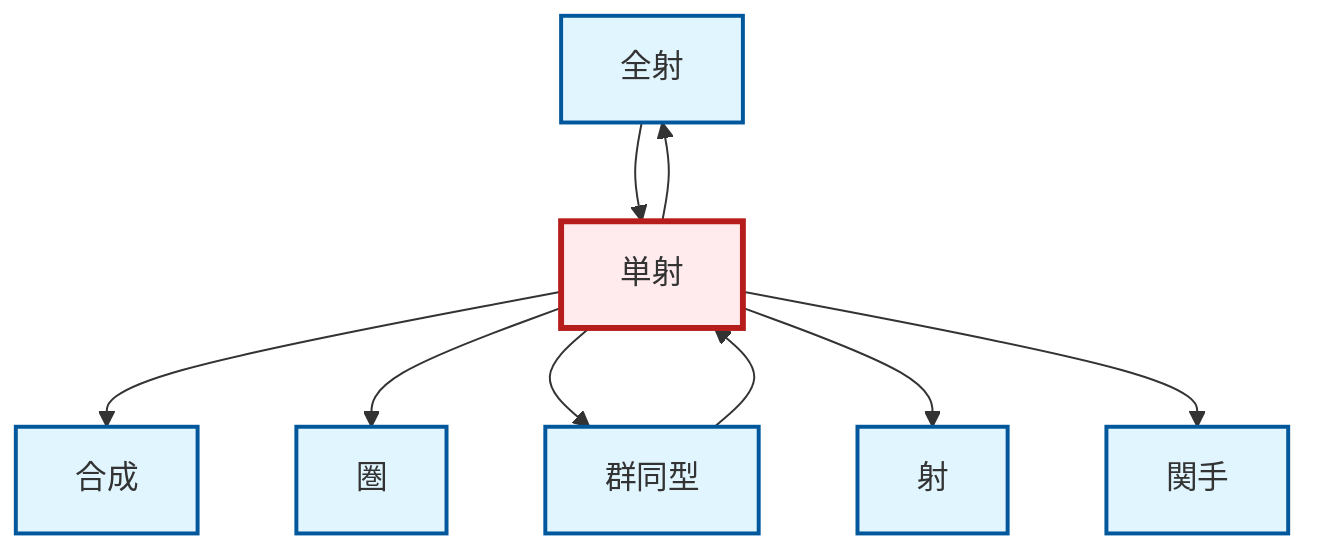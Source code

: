 graph TD
    classDef definition fill:#e1f5fe,stroke:#01579b,stroke-width:2px
    classDef theorem fill:#f3e5f5,stroke:#4a148c,stroke-width:2px
    classDef axiom fill:#fff3e0,stroke:#e65100,stroke-width:2px
    classDef example fill:#e8f5e9,stroke:#1b5e20,stroke-width:2px
    classDef current fill:#ffebee,stroke:#b71c1c,stroke-width:3px
    def-category["圏"]:::definition
    def-composition["合成"]:::definition
    def-epimorphism["全射"]:::definition
    def-functor["関手"]:::definition
    def-isomorphism["群同型"]:::definition
    def-morphism["射"]:::definition
    def-monomorphism["単射"]:::definition
    def-monomorphism --> def-composition
    def-monomorphism --> def-category
    def-monomorphism --> def-isomorphism
    def-monomorphism --> def-epimorphism
    def-isomorphism --> def-monomorphism
    def-epimorphism --> def-monomorphism
    def-monomorphism --> def-morphism
    def-monomorphism --> def-functor
    class def-monomorphism current